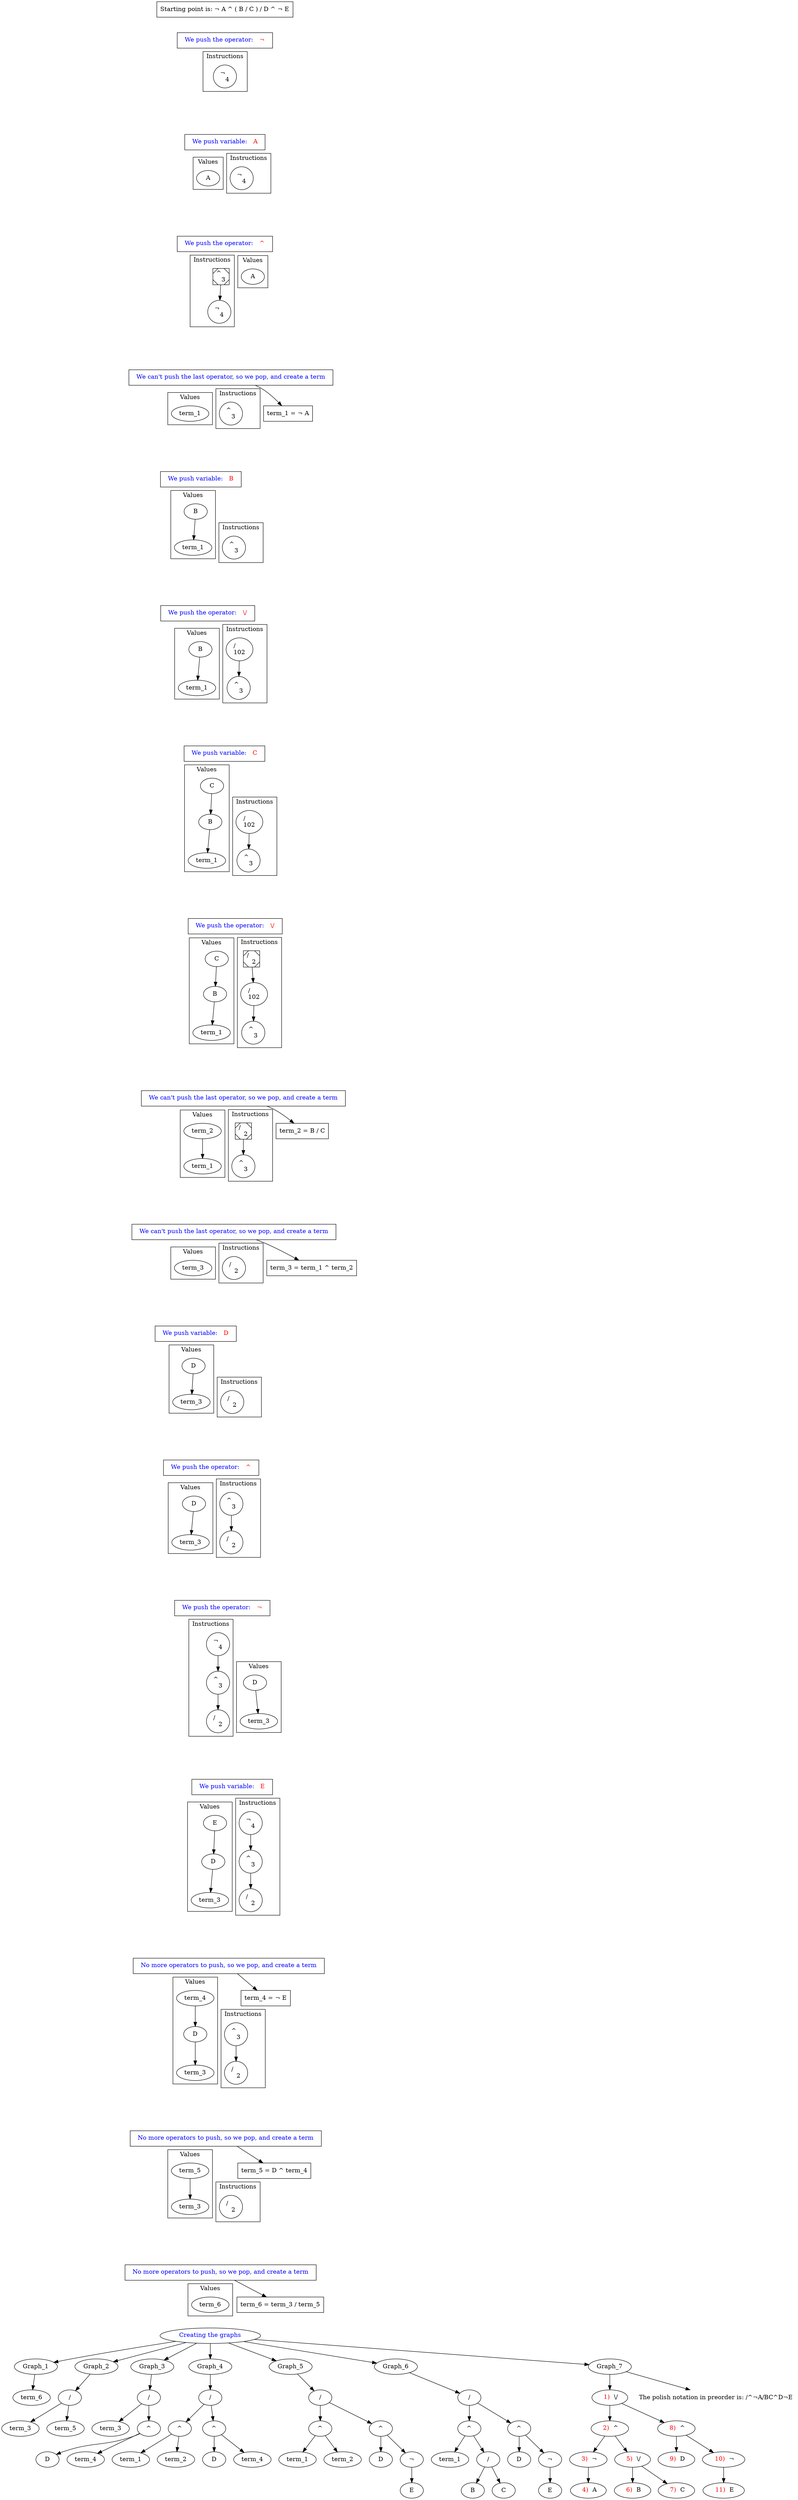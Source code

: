 digraph G {
	start_prop [label="Starting point is: ¬ A ^ ( B \/ C ) \/ D ^ ¬ E" shape=box]
	start_prop -> "1_start_1" [label="" color=transparent]
	subgraph cluster_1 {
		label=Values
	}
	subgraph cluster_2 {
		"1_2_instruction_0" [label="¬\l4\r"]
		label=Instructions
	}
	"1_start_1" [label=< <FONT COLOR='BLUE' > We push the operator: </FONT> <FONT COLOR='RED'> ¬ </FONT> > shape=box]
	"1_start_1" -> "1_2_instruction_0" [label="" color=transparent]
	"1_end_1" [label="" color=transparent]
	"1_2_instruction_0" -> "1_end_1" [label="" color=transparent]
	subgraph cluster_4 {
		"2_4_value_0" [label=A]
		label=Values
	}
	subgraph cluster_5 {
		"2_5_instruction_0" [label="¬\l4\r"]
		label=Instructions
	}
	"2_start_2" [label=< <FONT COLOR='BLUE' > We push variable: </FONT> <FONT COLOR='RED' > A </FONT> > shape=box]
	"2_start_2" -> "2_4_value_0" [label="" color=transparent]
	"2_start_2" -> "2_5_instruction_0" [label="" color=transparent]
	"2_end_2" [label="" color=transparent]
	"2_4_value_0" -> "2_end_2" [label="" color=transparent]
	"2_5_instruction_0" -> "2_end_2" [label="" color=transparent]
	"1_end_1" -> "2_start_2" [label="" color=transparent]
	subgraph cluster_7 {
		"3_7_value_0" [label=A]
		label=Values
	}
	subgraph cluster_8 {
		"3_8_instruction_0" [label="^\l3\r" shape=Msquare]
		"3_8_instruction_1" [label="¬\l4\r"]
		"3_8_instruction_0" -> "3_8_instruction_1"
		label=Instructions
	}
	"3_start_3" [label=< <FONT COLOR='BLUE' > We push the operator: </FONT> <FONT COLOR='RED'> ^ </FONT> > shape=box]
	"3_start_3" -> "3_7_value_0" [label="" color=transparent]
	"3_start_3" -> "3_8_instruction_0" [label="" color=transparent]
	"3_end_3" [label="" color=transparent]
	"3_7_value_0" -> "3_end_3" [label="" color=transparent]
	"3_8_instruction_1" -> "3_end_3" [label="" color=transparent]
	"2_end_2" -> "3_start_3" [label="" color=transparent]
	subgraph cluster_10 {
		"4_10_value_0" [label=term_1]
		label=Values
	}
	subgraph cluster_11 {
		"4_11_instruction_0" [label="^\l3\r"]
		label=Instructions
	}
	"4_start_4" [label=< <FONT COLOR='BLUE' > We can't push the last operator, so we pop, and create a term </FONT> > shape=box]
	"4_start_4" -> "4_10_value_0" [label="" color=transparent]
	term_4 [label="term_1 = ¬ A" shape=box]
	"4_start_4" -> term_4
	"4_start_4" -> "4_11_instruction_0" [label="" color=transparent]
	"4_end_4" [label="" color=transparent]
	"4_10_value_0" -> "4_end_4" [label="" color=transparent]
	"4_11_instruction_0" -> "4_end_4" [label="" color=transparent]
	"3_end_3" -> "4_start_4" [label="" color=transparent]
	subgraph cluster_13 {
		"5_13_value_0" [label=B]
		"5_13_value_1" [label=term_1]
		"5_13_value_0" -> "5_13_value_1"
		label=Values
	}
	subgraph cluster_14 {
		"5_14_instruction_0" [label="^\l3\r"]
		label=Instructions
	}
	"5_start_5" [label=< <FONT COLOR='BLUE' > We push variable: </FONT> <FONT COLOR='RED' > B </FONT> > shape=box]
	"5_start_5" -> "5_13_value_0" [label="" color=transparent]
	"5_start_5" -> "5_14_instruction_0" [label="" color=transparent]
	"5_end_5" [label="" color=transparent]
	"5_13_value_1" -> "5_end_5" [label="" color=transparent]
	"5_14_instruction_0" -> "5_end_5" [label="" color=transparent]
	"4_end_4" -> "5_start_5" [label="" color=transparent]
	subgraph cluster_16 {
		"6_16_value_0" [label=B]
		"6_16_value_1" [label=term_1]
		"6_16_value_0" -> "6_16_value_1"
		label=Values
	}
	subgraph cluster_17 {
		"6_17_instruction_0" [label="\/\l102\r"]
		"6_17_instruction_1" [label="^\l3\r"]
		"6_17_instruction_0" -> "6_17_instruction_1"
		label=Instructions
	}
	"6_start_6" [label=< <FONT COLOR='BLUE' > We push the operator: </FONT> <FONT COLOR='RED'> \/ </FONT> > shape=box]
	"6_start_6" -> "6_16_value_0" [label="" color=transparent]
	"6_start_6" -> "6_17_instruction_0" [label="" color=transparent]
	"6_end_6" [label="" color=transparent]
	"6_16_value_1" -> "6_end_6" [label="" color=transparent]
	"6_17_instruction_1" -> "6_end_6" [label="" color=transparent]
	"5_end_5" -> "6_start_6" [label="" color=transparent]
	subgraph cluster_19 {
		"7_19_value_0" [label=C]
		"7_19_value_1" [label=B]
		"7_19_value_2" [label=term_1]
		"7_19_value_0" -> "7_19_value_1"
		"7_19_value_1" -> "7_19_value_2"
		label=Values
	}
	subgraph cluster_20 {
		"7_20_instruction_0" [label="\/\l102\r"]
		"7_20_instruction_1" [label="^\l3\r"]
		"7_20_instruction_0" -> "7_20_instruction_1"
		label=Instructions
	}
	"7_start_7" [label=< <FONT COLOR='BLUE' > We push variable: </FONT> <FONT COLOR='RED' > C </FONT> > shape=box]
	"7_start_7" -> "7_19_value_0" [label="" color=transparent]
	"7_start_7" -> "7_20_instruction_0" [label="" color=transparent]
	"7_end_7" [label="" color=transparent]
	"7_19_value_2" -> "7_end_7" [label="" color=transparent]
	"7_20_instruction_1" -> "7_end_7" [label="" color=transparent]
	"6_end_6" -> "7_start_7" [label="" color=transparent]
	subgraph cluster_22 {
		"8_22_value_0" [label=C]
		"8_22_value_1" [label=B]
		"8_22_value_2" [label=term_1]
		"8_22_value_0" -> "8_22_value_1"
		"8_22_value_1" -> "8_22_value_2"
		label=Values
	}
	subgraph cluster_23 {
		"8_23_instruction_0" [label="\/\l2\r" shape=Msquare]
		"8_23_instruction_1" [label="\/\l102\r"]
		"8_23_instruction_2" [label="^\l3\r"]
		"8_23_instruction_0" -> "8_23_instruction_1"
		"8_23_instruction_1" -> "8_23_instruction_2"
		label=Instructions
	}
	"8_start_8" [label=< <FONT COLOR='BLUE' > We push the operator: </FONT> <FONT COLOR='RED'> \/ </FONT> > shape=box]
	"8_start_8" -> "8_22_value_0" [label="" color=transparent]
	"8_start_8" -> "8_23_instruction_0" [label="" color=transparent]
	"8_end_8" [label="" color=transparent]
	"8_22_value_2" -> "8_end_8" [label="" color=transparent]
	"8_23_instruction_2" -> "8_end_8" [label="" color=transparent]
	"7_end_7" -> "8_start_8" [label="" color=transparent]
	subgraph cluster_25 {
		"9_25_value_0" [label=term_2]
		"9_25_value_1" [label=term_1]
		"9_25_value_0" -> "9_25_value_1"
		label=Values
	}
	subgraph cluster_26 {
		"9_26_instruction_0" [label="\/\l2\r" shape=Msquare]
		"9_26_instruction_1" [label="^\l3\r"]
		"9_26_instruction_0" -> "9_26_instruction_1"
		label=Instructions
	}
	"9_start_9" [label=< <FONT COLOR='BLUE' > We can't push the last operator, so we pop, and create a term </FONT> > shape=box]
	"9_start_9" -> "9_25_value_0" [label="" color=transparent]
	term_9 [label="term_2 = B \/ C" shape=box]
	"9_start_9" -> term_9
	"9_start_9" -> "9_26_instruction_0" [label="" color=transparent]
	"9_end_9" [label="" color=transparent]
	"9_25_value_1" -> "9_end_9" [label="" color=transparent]
	"9_26_instruction_1" -> "9_end_9" [label="" color=transparent]
	"8_end_8" -> "9_start_9" [label="" color=transparent]
	subgraph cluster_28 {
		"10_28_value_0" [label=term_3]
		label=Values
	}
	subgraph cluster_29 {
		"10_29_instruction_0" [label="\/\l2\r"]
		label=Instructions
	}
	"10_start_10" [label=< <FONT COLOR='BLUE' > We can't push the last operator, so we pop, and create a term </FONT> > shape=box]
	"10_start_10" -> "10_28_value_0" [label="" color=transparent]
	term_10 [label="term_3 = term_1 ^ term_2" shape=box]
	"10_start_10" -> term_10
	"10_start_10" -> "10_29_instruction_0" [label="" color=transparent]
	"10_end_10" [label="" color=transparent]
	"10_28_value_0" -> "10_end_10" [label="" color=transparent]
	"10_29_instruction_0" -> "10_end_10" [label="" color=transparent]
	"9_end_9" -> "10_start_10" [label="" color=transparent]
	subgraph cluster_31 {
		"11_31_value_0" [label=D]
		"11_31_value_1" [label=term_3]
		"11_31_value_0" -> "11_31_value_1"
		label=Values
	}
	subgraph cluster_32 {
		"11_32_instruction_0" [label="\/\l2\r"]
		label=Instructions
	}
	"11_start_11" [label=< <FONT COLOR='BLUE' > We push variable: </FONT> <FONT COLOR='RED' > D </FONT> > shape=box]
	"11_start_11" -> "11_31_value_0" [label="" color=transparent]
	"11_start_11" -> "11_32_instruction_0" [label="" color=transparent]
	"11_end_11" [label="" color=transparent]
	"11_31_value_1" -> "11_end_11" [label="" color=transparent]
	"11_32_instruction_0" -> "11_end_11" [label="" color=transparent]
	"10_end_10" -> "11_start_11" [label="" color=transparent]
	subgraph cluster_34 {
		"12_34_value_0" [label=D]
		"12_34_value_1" [label=term_3]
		"12_34_value_0" -> "12_34_value_1"
		label=Values
	}
	subgraph cluster_35 {
		"12_35_instruction_0" [label="^\l3\r"]
		"12_35_instruction_1" [label="\/\l2\r"]
		"12_35_instruction_0" -> "12_35_instruction_1"
		label=Instructions
	}
	"12_start_12" [label=< <FONT COLOR='BLUE' > We push the operator: </FONT> <FONT COLOR='RED'> ^ </FONT> > shape=box]
	"12_start_12" -> "12_34_value_0" [label="" color=transparent]
	"12_start_12" -> "12_35_instruction_0" [label="" color=transparent]
	"12_end_12" [label="" color=transparent]
	"12_34_value_1" -> "12_end_12" [label="" color=transparent]
	"12_35_instruction_1" -> "12_end_12" [label="" color=transparent]
	"11_end_11" -> "12_start_12" [label="" color=transparent]
	subgraph cluster_37 {
		"13_37_value_0" [label=D]
		"13_37_value_1" [label=term_3]
		"13_37_value_0" -> "13_37_value_1"
		label=Values
	}
	subgraph cluster_38 {
		"13_38_instruction_0" [label="¬\l4\r"]
		"13_38_instruction_1" [label="^\l3\r"]
		"13_38_instruction_2" [label="\/\l2\r"]
		"13_38_instruction_0" -> "13_38_instruction_1"
		"13_38_instruction_1" -> "13_38_instruction_2"
		label=Instructions
	}
	"13_start_13" [label=< <FONT COLOR='BLUE' > We push the operator: </FONT> <FONT COLOR='RED'> ¬ </FONT> > shape=box]
	"13_start_13" -> "13_37_value_0" [label="" color=transparent]
	"13_start_13" -> "13_38_instruction_0" [label="" color=transparent]
	"13_end_13" [label="" color=transparent]
	"13_37_value_1" -> "13_end_13" [label="" color=transparent]
	"13_38_instruction_2" -> "13_end_13" [label="" color=transparent]
	"12_end_12" -> "13_start_13" [label="" color=transparent]
	subgraph cluster_40 {
		"14_40_value_0" [label=E]
		"14_40_value_1" [label=D]
		"14_40_value_2" [label=term_3]
		"14_40_value_0" -> "14_40_value_1"
		"14_40_value_1" -> "14_40_value_2"
		label=Values
	}
	subgraph cluster_41 {
		"14_41_instruction_0" [label="¬\l4\r"]
		"14_41_instruction_1" [label="^\l3\r"]
		"14_41_instruction_2" [label="\/\l2\r"]
		"14_41_instruction_0" -> "14_41_instruction_1"
		"14_41_instruction_1" -> "14_41_instruction_2"
		label=Instructions
	}
	"14_start_14" [label=< <FONT COLOR='BLUE' > We push variable: </FONT> <FONT COLOR='RED' > E </FONT> > shape=box]
	"14_start_14" -> "14_40_value_0" [label="" color=transparent]
	"14_start_14" -> "14_41_instruction_0" [label="" color=transparent]
	"14_end_14" [label="" color=transparent]
	"14_40_value_2" -> "14_end_14" [label="" color=transparent]
	"14_41_instruction_2" -> "14_end_14" [label="" color=transparent]
	"13_end_13" -> "14_start_14" [label="" color=transparent]
	subgraph cluster_43 {
		"15_43_value_0" [label=term_4]
		"15_43_value_1" [label=D]
		"15_43_value_2" [label=term_3]
		"15_43_value_0" -> "15_43_value_1"
		"15_43_value_1" -> "15_43_value_2"
		label=Values
	}
	subgraph cluster_44 {
		"15_44_instruction_0" [label="^\l3\r"]
		"15_44_instruction_1" [label="\/\l2\r"]
		"15_44_instruction_0" -> "15_44_instruction_1"
		label=Instructions
	}
	"15_start_15" [label=< <FONT COLOR='BLUE' > No more operators to push, so we pop, and create a term </FONT> > shape=box]
	"15_start_15" -> "15_43_value_0" [label="" color=transparent]
	term_15 [label="term_4 = ¬ E" shape=box]
	"15_start_15" -> term_15
	"15_start_15" -> "15_44_instruction_0" [label="" color=transparent]
	"15_end_15" [label="" color=transparent]
	"15_43_value_2" -> "15_end_15" [label="" color=transparent]
	"15_44_instruction_1" -> "15_end_15" [label="" color=transparent]
	"14_end_14" -> "15_start_15" [label="" color=transparent]
	subgraph cluster_46 {
		"16_46_value_0" [label=term_5]
		"16_46_value_1" [label=term_3]
		"16_46_value_0" -> "16_46_value_1"
		label=Values
	}
	subgraph cluster_47 {
		"16_47_instruction_0" [label="\/\l2\r"]
		label=Instructions
	}
	"16_start_16" [label=< <FONT COLOR='BLUE' > No more operators to push, so we pop, and create a term </FONT> > shape=box]
	"16_start_16" -> "16_46_value_0" [label="" color=transparent]
	term_16 [label="term_5 = D ^ term_4" shape=box]
	"16_start_16" -> term_16
	"16_start_16" -> "16_47_instruction_0" [label="" color=transparent]
	"16_end_16" [label="" color=transparent]
	"16_46_value_1" -> "16_end_16" [label="" color=transparent]
	"16_47_instruction_0" -> "16_end_16" [label="" color=transparent]
	"15_end_15" -> "16_start_16" [label="" color=transparent]
	subgraph cluster_49 {
		"17_49_value_0" [label=term_6]
		label=Values
	}
	subgraph cluster_50 {
		label=Instructions
	}
	"17_start_17" [label=< <FONT COLOR='BLUE' > No more operators to push, so we pop, and create a term </FONT> > shape=box]
	"17_start_17" -> "17_49_value_0" [label="" color=transparent]
	term_17 [label="term_6 = term_3 \/ term_5" shape=box]
	"17_start_17" -> term_17
	"17_end_17" [label="" color=transparent]
	"17_49_value_0" -> "17_end_17" [label="" color=transparent]
	"16_end_16" -> "17_start_17" [label="" color=transparent]
	Graph_1
	"17_end_17" [label=< <FONT COLOR='BLUE' > Creating the graphs </FONT> > color=black]
	"17_end_17" -> Graph_1
	Graph_1_node_1 [label=term_6]
	Graph_1 -> Graph_1_node_1
	Graph_2
	"17_end_17" [label=< <FONT COLOR='BLUE' > Creating the graphs </FONT> > color=black]
	"17_end_17" -> Graph_2
	Graph_2_node_1 [label="\/"]
	Graph_2 -> Graph_2_node_1
	Graph_2_node_2 [label=term_3]
	Graph_2_node_1 -> Graph_2_node_2
	Graph_2_node_3 [label=term_5]
	Graph_2_node_1 -> Graph_2_node_3
	Graph_3
	"17_end_17" [label=< <FONT COLOR='BLUE' > Creating the graphs </FONT> > color=black]
	"17_end_17" -> Graph_3
	Graph_3_node_1 [label="\/"]
	Graph_3 -> Graph_3_node_1
	Graph_3_node_2 [label=term_3]
	Graph_3_node_1 -> Graph_3_node_2
	Graph_3_node_3 [label="^"]
	Graph_3_node_1 -> Graph_3_node_3
	Graph_3_node_6 [label=D]
	Graph_3_node_3 -> Graph_3_node_6
	Graph_3_node_7 [label=term_4]
	Graph_3_node_3 -> Graph_3_node_7
	Graph_4
	"17_end_17" [label=< <FONT COLOR='BLUE' > Creating the graphs </FONT> > color=black]
	"17_end_17" -> Graph_4
	Graph_4_node_1 [label="\/"]
	Graph_4 -> Graph_4_node_1
	Graph_4_node_2 [label="^"]
	Graph_4_node_1 -> Graph_4_node_2
	Graph_4_node_4 [label=term_1]
	Graph_4_node_2 -> Graph_4_node_4
	Graph_4_node_5 [label=term_2]
	Graph_4_node_2 -> Graph_4_node_5
	Graph_4_node_3 [label="^"]
	Graph_4_node_1 -> Graph_4_node_3
	Graph_4_node_6 [label=D]
	Graph_4_node_3 -> Graph_4_node_6
	Graph_4_node_7 [label=term_4]
	Graph_4_node_3 -> Graph_4_node_7
	Graph_5
	"17_end_17" [label=< <FONT COLOR='BLUE' > Creating the graphs </FONT> > color=black]
	"17_end_17" -> Graph_5
	Graph_5_node_1 [label="\/"]
	Graph_5 -> Graph_5_node_1
	Graph_5_node_2 [label="^"]
	Graph_5_node_1 -> Graph_5_node_2
	Graph_5_node_4 [label=term_1]
	Graph_5_node_2 -> Graph_5_node_4
	Graph_5_node_5 [label=term_2]
	Graph_5_node_2 -> Graph_5_node_5
	Graph_5_node_3 [label="^"]
	Graph_5_node_1 -> Graph_5_node_3
	Graph_5_node_6 [label=D]
	Graph_5_node_3 -> Graph_5_node_6
	Graph_5_node_7 [label="¬"]
	Graph_5_node_3 -> Graph_5_node_7
	Graph_5_node_15 [label=E]
	Graph_5_node_7 -> Graph_5_node_15
	Graph_6
	"17_end_17" [label=< <FONT COLOR='BLUE' > Creating the graphs </FONT> > color=black]
	"17_end_17" -> Graph_6
	Graph_6_node_1 [label="\/"]
	Graph_6 -> Graph_6_node_1
	Graph_6_node_2 [label="^"]
	Graph_6_node_1 -> Graph_6_node_2
	Graph_6_node_4 [label=term_1]
	Graph_6_node_2 -> Graph_6_node_4
	Graph_6_node_5 [label="\/"]
	Graph_6_node_2 -> Graph_6_node_5
	Graph_6_node_10 [label=B]
	Graph_6_node_5 -> Graph_6_node_10
	Graph_6_node_11 [label=C]
	Graph_6_node_5 -> Graph_6_node_11
	Graph_6_node_3 [label="^"]
	Graph_6_node_1 -> Graph_6_node_3
	Graph_6_node_6 [label=D]
	Graph_6_node_3 -> Graph_6_node_6
	Graph_6_node_7 [label="¬"]
	Graph_6_node_3 -> Graph_6_node_7
	Graph_6_node_15 [label=E]
	Graph_6_node_7 -> Graph_6_node_15
	Graph_7
	"17_end_17" [label=< <FONT COLOR='BLUE' > Creating the graphs </FONT> > color=black]
	"17_end_17" -> Graph_7
	Graph_7_node_1 [label=< <FONT COLOR="RED"> 1) </FONT> \/ >]
	Graph_7 -> Graph_7_node_1
	Graph_7_node_2 [label=< <FONT COLOR="RED"> 2) </FONT> ^ >]
	Graph_7_node_1 -> Graph_7_node_2
	Graph_7_node_4 [label=< <FONT COLOR="RED"> 3) </FONT> ¬ >]
	Graph_7_node_2 -> Graph_7_node_4
	Graph_7_node_9 [label=< <FONT COLOR="RED"> 4) </FONT> A >]
	Graph_7_node_4 -> Graph_7_node_9
	Graph_7_node_5 [label=< <FONT COLOR="RED"> 5) </FONT> \/ >]
	Graph_7_node_2 -> Graph_7_node_5
	Graph_7_node_10 [label=< <FONT COLOR="RED"> 6) </FONT> B >]
	Graph_7_node_5 -> Graph_7_node_10
	Graph_7_node_11 [label=< <FONT COLOR="RED"> 7) </FONT> C >]
	Graph_7_node_5 -> Graph_7_node_11
	Graph_7_node_3 [label=< <FONT COLOR="RED"> 8) </FONT> ^ >]
	Graph_7_node_1 -> Graph_7_node_3
	Graph_7_node_6 [label=< <FONT COLOR="RED"> 9) </FONT> D >]
	Graph_7_node_3 -> Graph_7_node_6
	Graph_7_node_7 [label=< <FONT COLOR="RED"> 10) </FONT> ¬ >]
	Graph_7_node_3 -> Graph_7_node_7
	Graph_7_node_15 [label=< <FONT COLOR="RED"> 11) </FONT> E >]
	Graph_7_node_7 -> Graph_7_node_15
	polish [label="The polish notation in preorder is: \/^¬A\/BC^D¬E" shape=plaintext]
	Graph_7 -> polish
}
